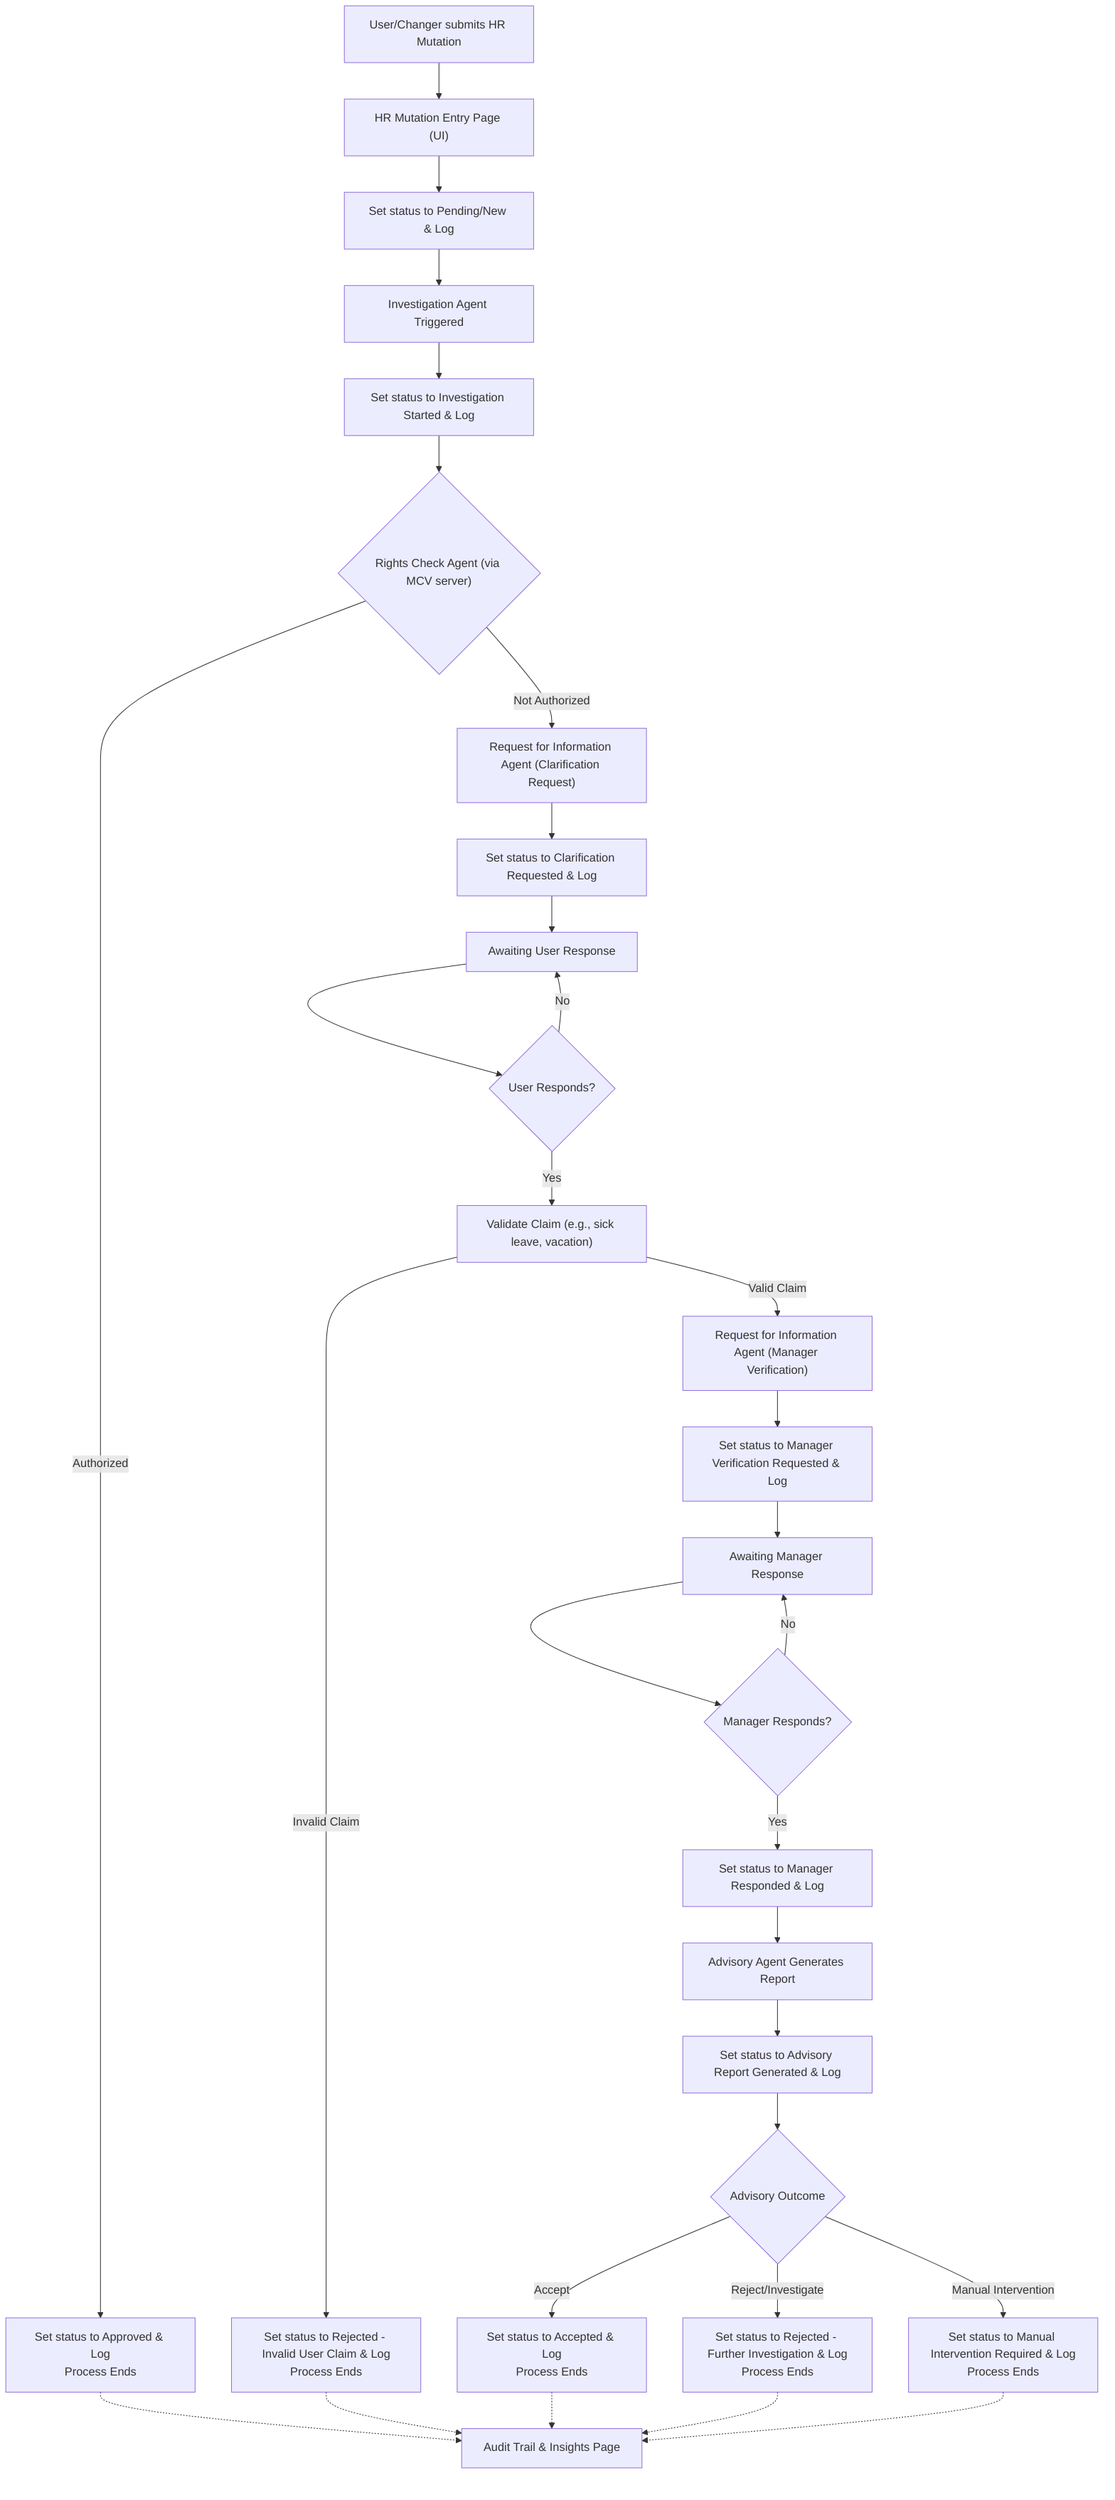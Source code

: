 %% Mermaid flowchart: Multi-Agent Access Control Investigation Flow
flowchart TD
    A[User/Changer submits HR Mutation] --> B["HR Mutation Entry Page (UI)"]
    B --> B1[Set status to Pending/New & Log]
    B1 --> C[Investigation Agent Triggered]
    C --> C1[Set status to Investigation Started & Log]
    C1 --> D{"Rights Check Agent (via MCV server)"}
    D -- Authorized --> E[Set status to Approved & Log<br>Process Ends]
    D -- Not Authorized --> F["Request for Information Agent (Clarification Request)"]
    F --> F1[Set status to Clarification Requested & Log]
    F1 --> G[Awaiting User Response]
    G --> H{User Responds?}
    H -- No --> G
    H -- Yes --> I["Validate Claim (e.g., sick leave, vacation)"]
    I -- Invalid Claim --> J[Set status to Rejected - Invalid User Claim & Log<br>Process Ends]
    I -- Valid Claim --> K["Request for Information Agent (Manager Verification)"]
    K --> K1[Set status to Manager Verification Requested & Log]
    K1 --> L[Awaiting Manager Response]
    L --> M{Manager Responds?}
    M -- No --> L
    M -- Yes --> N[Set status to Manager Responded & Log]
    N --> O[Advisory Agent Generates Report]
    O --> O1[Set status to Advisory Report Generated & Log]
    O1 --> P{Advisory Outcome}
    P -- Accept --> Q[Set status to Accepted & Log<br>Process Ends]
    P -- Reject/Investigate --> R[Set status to Rejected - Further Investigation & Log<br>Process Ends]
    P -- Manual Intervention --> S[Set status to Manual Intervention Required & Log<br>Process Ends]
    E -.-> T[Audit Trail & Insights Page]
    J -.-> T
    Q -.-> T
    R -.-> T
    S -.-> T